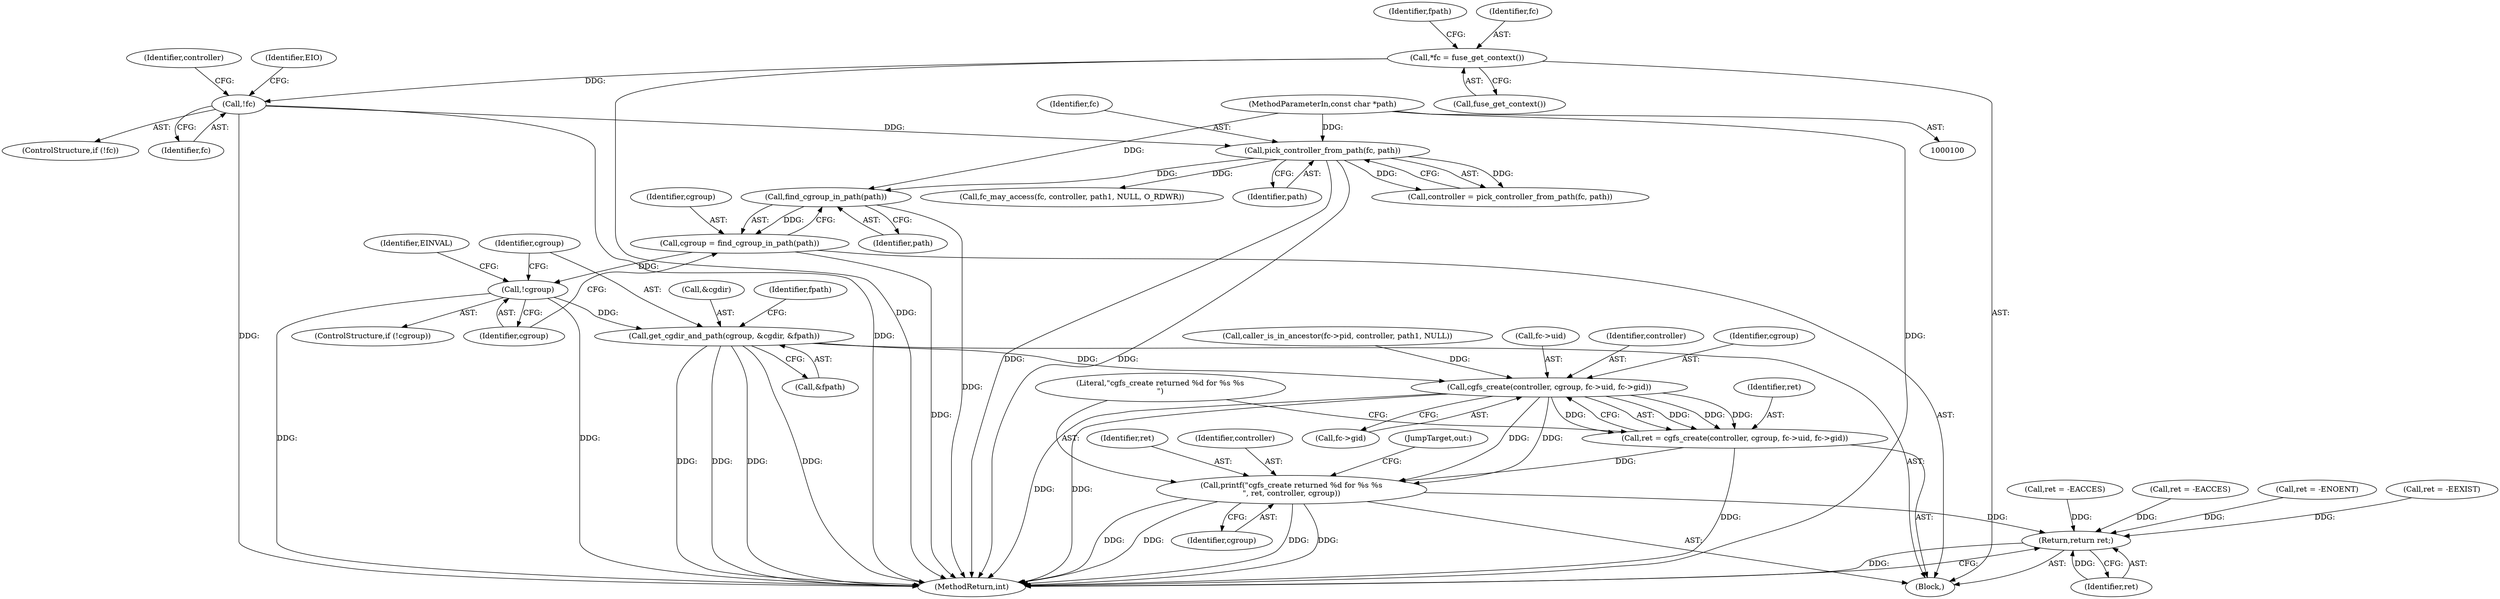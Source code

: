 digraph "0_lxcfs_a8b6c3e0537e90fba3c55910fd1b7229d54a60a7_1@pointer" {
"1000143" [label="(Call,find_cgroup_in_path(path))"];
"1000132" [label="(Call,pick_controller_from_path(fc, path))"];
"1000125" [label="(Call,!fc)"];
"1000105" [label="(Call,*fc = fuse_get_context())"];
"1000101" [label="(MethodParameterIn,const char *path)"];
"1000141" [label="(Call,cgroup = find_cgroup_in_path(path))"];
"1000146" [label="(Call,!cgroup)"];
"1000151" [label="(Call,get_cgdir_and_path(cgroup, &cgdir, &fpath))"];
"1000227" [label="(Call,cgfs_create(controller, cgroup, fc->uid, fc->gid))"];
"1000225" [label="(Call,ret = cgfs_create(controller, cgroup, fc->uid, fc->gid))"];
"1000236" [label="(Call,printf(\"cgfs_create returned %d for %s %s\n\", ret, controller, cgroup))"];
"1000246" [label="(Return,return ret;)"];
"1000105" [label="(Call,*fc = fuse_get_context())"];
"1000230" [label="(Call,fc->uid)"];
"1000126" [label="(Identifier,fc)"];
"1000124" [label="(ControlStructure,if (!fc))"];
"1000131" [label="(Identifier,controller)"];
"1000237" [label="(Literal,\"cgfs_create returned %d for %s %s\n\")"];
"1000107" [label="(Call,fuse_get_context())"];
"1000129" [label="(Identifier,EIO)"];
"1000228" [label="(Identifier,controller)"];
"1000225" [label="(Call,ret = cgfs_create(controller, cgroup, fc->uid, fc->gid))"];
"1000191" [label="(Call,ret = -ENOENT)"];
"1000141" [label="(Call,cgroup = find_cgroup_in_path(path))"];
"1000159" [label="(Identifier,fpath)"];
"1000233" [label="(Call,fc->gid)"];
"1000227" [label="(Call,cgfs_create(controller, cgroup, fc->uid, fc->gid))"];
"1000142" [label="(Identifier,cgroup)"];
"1000155" [label="(Call,&fpath)"];
"1000186" [label="(Call,ret = -EEXIST)"];
"1000110" [label="(Identifier,fpath)"];
"1000106" [label="(Identifier,fc)"];
"1000134" [label="(Identifier,path)"];
"1000125" [label="(Call,!fc)"];
"1000205" [label="(Call,ret = -EACCES)"];
"1000151" [label="(Call,get_cgdir_and_path(cgroup, &cgdir, &fpath))"];
"1000130" [label="(Call,controller = pick_controller_from_path(fc, path))"];
"1000248" [label="(MethodReturn,int)"];
"1000133" [label="(Identifier,fc)"];
"1000150" [label="(Identifier,EINVAL)"];
"1000229" [label="(Identifier,cgroup)"];
"1000101" [label="(MethodParameterIn,const char *path)"];
"1000226" [label="(Identifier,ret)"];
"1000147" [label="(Identifier,cgroup)"];
"1000145" [label="(ControlStructure,if (!cgroup))"];
"1000152" [label="(Identifier,cgroup)"];
"1000241" [label="(JumpTarget,out:)"];
"1000238" [label="(Identifier,ret)"];
"1000220" [label="(Call,ret = -EACCES)"];
"1000240" [label="(Identifier,cgroup)"];
"1000246" [label="(Return,return ret;)"];
"1000212" [label="(Call,caller_is_in_ancestor(fc->pid, controller, path1, NULL))"];
"1000247" [label="(Identifier,ret)"];
"1000153" [label="(Call,&cgdir)"];
"1000236" [label="(Call,printf(\"cgfs_create returned %d for %s %s\n\", ret, controller, cgroup))"];
"1000103" [label="(Block,)"];
"1000144" [label="(Identifier,path)"];
"1000132" [label="(Call,pick_controller_from_path(fc, path))"];
"1000146" [label="(Call,!cgroup)"];
"1000198" [label="(Call,fc_may_access(fc, controller, path1, NULL, O_RDWR))"];
"1000239" [label="(Identifier,controller)"];
"1000143" [label="(Call,find_cgroup_in_path(path))"];
"1000143" -> "1000141"  [label="AST: "];
"1000143" -> "1000144"  [label="CFG: "];
"1000144" -> "1000143"  [label="AST: "];
"1000141" -> "1000143"  [label="CFG: "];
"1000143" -> "1000248"  [label="DDG: "];
"1000143" -> "1000141"  [label="DDG: "];
"1000132" -> "1000143"  [label="DDG: "];
"1000101" -> "1000143"  [label="DDG: "];
"1000132" -> "1000130"  [label="AST: "];
"1000132" -> "1000134"  [label="CFG: "];
"1000133" -> "1000132"  [label="AST: "];
"1000134" -> "1000132"  [label="AST: "];
"1000130" -> "1000132"  [label="CFG: "];
"1000132" -> "1000248"  [label="DDG: "];
"1000132" -> "1000248"  [label="DDG: "];
"1000132" -> "1000130"  [label="DDG: "];
"1000132" -> "1000130"  [label="DDG: "];
"1000125" -> "1000132"  [label="DDG: "];
"1000101" -> "1000132"  [label="DDG: "];
"1000132" -> "1000198"  [label="DDG: "];
"1000125" -> "1000124"  [label="AST: "];
"1000125" -> "1000126"  [label="CFG: "];
"1000126" -> "1000125"  [label="AST: "];
"1000129" -> "1000125"  [label="CFG: "];
"1000131" -> "1000125"  [label="CFG: "];
"1000125" -> "1000248"  [label="DDG: "];
"1000125" -> "1000248"  [label="DDG: "];
"1000105" -> "1000125"  [label="DDG: "];
"1000105" -> "1000103"  [label="AST: "];
"1000105" -> "1000107"  [label="CFG: "];
"1000106" -> "1000105"  [label="AST: "];
"1000107" -> "1000105"  [label="AST: "];
"1000110" -> "1000105"  [label="CFG: "];
"1000105" -> "1000248"  [label="DDG: "];
"1000101" -> "1000100"  [label="AST: "];
"1000101" -> "1000248"  [label="DDG: "];
"1000141" -> "1000103"  [label="AST: "];
"1000142" -> "1000141"  [label="AST: "];
"1000147" -> "1000141"  [label="CFG: "];
"1000141" -> "1000248"  [label="DDG: "];
"1000141" -> "1000146"  [label="DDG: "];
"1000146" -> "1000145"  [label="AST: "];
"1000146" -> "1000147"  [label="CFG: "];
"1000147" -> "1000146"  [label="AST: "];
"1000150" -> "1000146"  [label="CFG: "];
"1000152" -> "1000146"  [label="CFG: "];
"1000146" -> "1000248"  [label="DDG: "];
"1000146" -> "1000248"  [label="DDG: "];
"1000146" -> "1000151"  [label="DDG: "];
"1000151" -> "1000103"  [label="AST: "];
"1000151" -> "1000155"  [label="CFG: "];
"1000152" -> "1000151"  [label="AST: "];
"1000153" -> "1000151"  [label="AST: "];
"1000155" -> "1000151"  [label="AST: "];
"1000159" -> "1000151"  [label="CFG: "];
"1000151" -> "1000248"  [label="DDG: "];
"1000151" -> "1000248"  [label="DDG: "];
"1000151" -> "1000248"  [label="DDG: "];
"1000151" -> "1000248"  [label="DDG: "];
"1000151" -> "1000227"  [label="DDG: "];
"1000227" -> "1000225"  [label="AST: "];
"1000227" -> "1000233"  [label="CFG: "];
"1000228" -> "1000227"  [label="AST: "];
"1000229" -> "1000227"  [label="AST: "];
"1000230" -> "1000227"  [label="AST: "];
"1000233" -> "1000227"  [label="AST: "];
"1000225" -> "1000227"  [label="CFG: "];
"1000227" -> "1000248"  [label="DDG: "];
"1000227" -> "1000248"  [label="DDG: "];
"1000227" -> "1000225"  [label="DDG: "];
"1000227" -> "1000225"  [label="DDG: "];
"1000227" -> "1000225"  [label="DDG: "];
"1000227" -> "1000225"  [label="DDG: "];
"1000212" -> "1000227"  [label="DDG: "];
"1000227" -> "1000236"  [label="DDG: "];
"1000227" -> "1000236"  [label="DDG: "];
"1000225" -> "1000103"  [label="AST: "];
"1000226" -> "1000225"  [label="AST: "];
"1000237" -> "1000225"  [label="CFG: "];
"1000225" -> "1000248"  [label="DDG: "];
"1000225" -> "1000236"  [label="DDG: "];
"1000236" -> "1000103"  [label="AST: "];
"1000236" -> "1000240"  [label="CFG: "];
"1000237" -> "1000236"  [label="AST: "];
"1000238" -> "1000236"  [label="AST: "];
"1000239" -> "1000236"  [label="AST: "];
"1000240" -> "1000236"  [label="AST: "];
"1000241" -> "1000236"  [label="CFG: "];
"1000236" -> "1000248"  [label="DDG: "];
"1000236" -> "1000248"  [label="DDG: "];
"1000236" -> "1000248"  [label="DDG: "];
"1000236" -> "1000248"  [label="DDG: "];
"1000236" -> "1000246"  [label="DDG: "];
"1000246" -> "1000103"  [label="AST: "];
"1000246" -> "1000247"  [label="CFG: "];
"1000247" -> "1000246"  [label="AST: "];
"1000248" -> "1000246"  [label="CFG: "];
"1000246" -> "1000248"  [label="DDG: "];
"1000247" -> "1000246"  [label="DDG: "];
"1000186" -> "1000246"  [label="DDG: "];
"1000220" -> "1000246"  [label="DDG: "];
"1000205" -> "1000246"  [label="DDG: "];
"1000191" -> "1000246"  [label="DDG: "];
}
